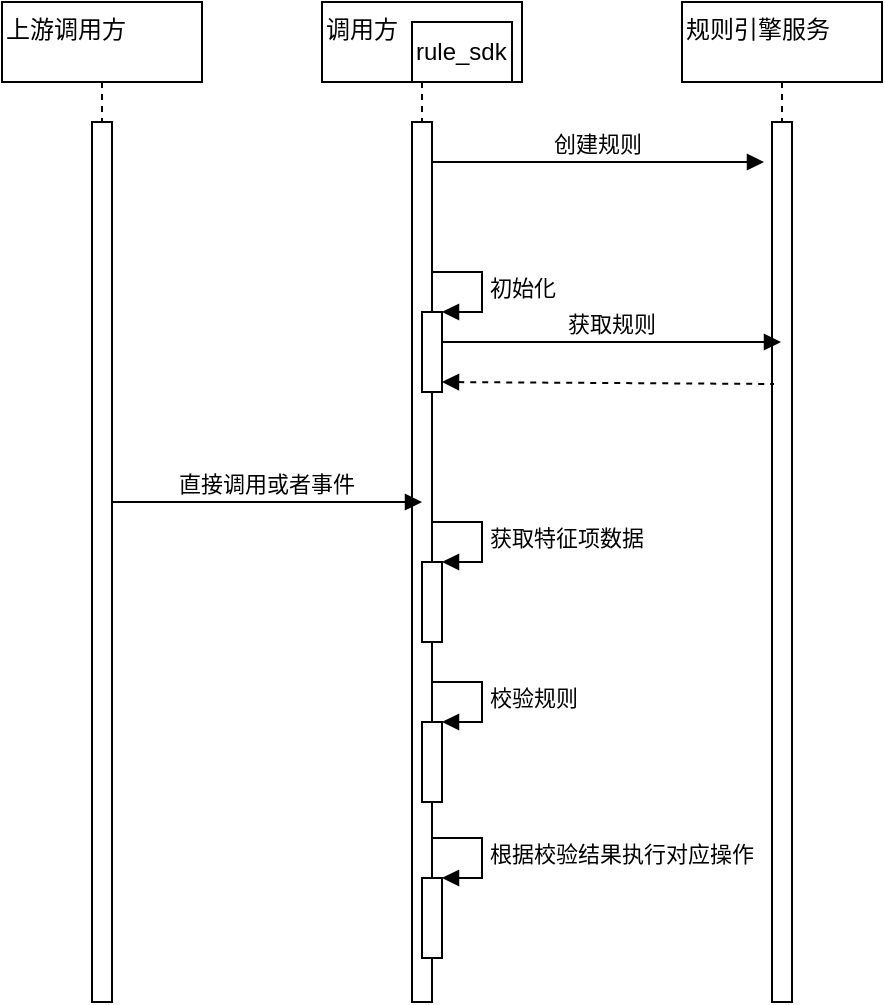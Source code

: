 <mxfile version="14.7.3" type="github">
  <diagram id="kgpKYQtTHZ0yAKxKKP6v" name="Page-1">
    <mxGraphModel dx="2998" dy="786" grid="1" gridSize="10" guides="1" tooltips="1" connect="1" arrows="1" fold="1" page="1" pageScale="1" pageWidth="850" pageHeight="1100" math="0" shadow="0">
      <root>
        <mxCell id="0" />
        <mxCell id="1" parent="0" />
        <mxCell id="3nuBFxr9cyL0pnOWT2aG-1" value="调用方" style="shape=umlLifeline;perimeter=lifelinePerimeter;container=1;collapsible=0;recursiveResize=0;rounded=0;shadow=0;strokeWidth=1;align=left;verticalAlign=top;" parent="1" vertex="1">
          <mxGeometry x="-1410" y="140" width="100" height="500" as="geometry" />
        </mxCell>
        <mxCell id="3nuBFxr9cyL0pnOWT2aG-2" value="" style="points=[];perimeter=orthogonalPerimeter;rounded=0;shadow=0;strokeWidth=1;" parent="3nuBFxr9cyL0pnOWT2aG-1" vertex="1">
          <mxGeometry x="45" y="60" width="10" height="440" as="geometry" />
        </mxCell>
        <mxCell id="gB40epGpD8_g3JiQJvZ8-1" value="rule_sdk" style="rounded=0;whiteSpace=wrap;html=1;align=left;" parent="3nuBFxr9cyL0pnOWT2aG-1" vertex="1">
          <mxGeometry x="45" y="10" width="50" height="30" as="geometry" />
        </mxCell>
        <mxCell id="gB40epGpD8_g3JiQJvZ8-14" value="初始化" style="edgeStyle=orthogonalEdgeStyle;html=1;align=left;spacingLeft=2;endArrow=block;rounded=0;entryX=1;entryY=0;" parent="3nuBFxr9cyL0pnOWT2aG-1" target="gB40epGpD8_g3JiQJvZ8-13" edge="1">
          <mxGeometry relative="1" as="geometry">
            <mxPoint x="55" y="135" as="sourcePoint" />
            <Array as="points">
              <mxPoint x="80" y="135" />
            </Array>
          </mxGeometry>
        </mxCell>
        <mxCell id="gB40epGpD8_g3JiQJvZ8-13" value="" style="html=1;points=[];perimeter=orthogonalPerimeter;align=left;" parent="3nuBFxr9cyL0pnOWT2aG-1" vertex="1">
          <mxGeometry x="50" y="155" width="10" height="40" as="geometry" />
        </mxCell>
        <mxCell id="gB40epGpD8_g3JiQJvZ8-27" value="" style="html=1;points=[];perimeter=orthogonalPerimeter;align=left;" parent="3nuBFxr9cyL0pnOWT2aG-1" vertex="1">
          <mxGeometry x="50" y="280" width="10" height="40" as="geometry" />
        </mxCell>
        <mxCell id="gB40epGpD8_g3JiQJvZ8-28" value="获取特征项数据" style="edgeStyle=orthogonalEdgeStyle;html=1;align=left;spacingLeft=2;endArrow=block;rounded=0;entryX=1;entryY=0;" parent="3nuBFxr9cyL0pnOWT2aG-1" target="gB40epGpD8_g3JiQJvZ8-27" edge="1">
          <mxGeometry relative="1" as="geometry">
            <mxPoint x="55" y="260" as="sourcePoint" />
            <Array as="points">
              <mxPoint x="80" y="260" />
            </Array>
          </mxGeometry>
        </mxCell>
        <mxCell id="gB40epGpD8_g3JiQJvZ8-32" value="" style="html=1;points=[];perimeter=orthogonalPerimeter;align=left;" parent="3nuBFxr9cyL0pnOWT2aG-1" vertex="1">
          <mxGeometry x="50" y="360" width="10" height="40" as="geometry" />
        </mxCell>
        <mxCell id="gB40epGpD8_g3JiQJvZ8-33" value="校验规则" style="edgeStyle=orthogonalEdgeStyle;html=1;align=left;spacingLeft=2;endArrow=block;rounded=0;entryX=1;entryY=0;" parent="3nuBFxr9cyL0pnOWT2aG-1" target="gB40epGpD8_g3JiQJvZ8-32" edge="1">
          <mxGeometry relative="1" as="geometry">
            <mxPoint x="55" y="340" as="sourcePoint" />
            <Array as="points">
              <mxPoint x="80" y="340" />
            </Array>
          </mxGeometry>
        </mxCell>
        <mxCell id="gB40epGpD8_g3JiQJvZ8-34" value="" style="html=1;points=[];perimeter=orthogonalPerimeter;align=left;" parent="3nuBFxr9cyL0pnOWT2aG-1" vertex="1">
          <mxGeometry x="50" y="438" width="10" height="40" as="geometry" />
        </mxCell>
        <mxCell id="gB40epGpD8_g3JiQJvZ8-35" value="根据校验结果执行对应操作" style="edgeStyle=orthogonalEdgeStyle;html=1;align=left;spacingLeft=2;endArrow=block;rounded=0;entryX=1;entryY=0;" parent="3nuBFxr9cyL0pnOWT2aG-1" target="gB40epGpD8_g3JiQJvZ8-34" edge="1">
          <mxGeometry relative="1" as="geometry">
            <mxPoint x="55" y="418" as="sourcePoint" />
            <Array as="points">
              <mxPoint x="80" y="418" />
            </Array>
          </mxGeometry>
        </mxCell>
        <mxCell id="3nuBFxr9cyL0pnOWT2aG-5" value="规则引擎服务" style="shape=umlLifeline;perimeter=lifelinePerimeter;container=1;collapsible=0;recursiveResize=0;rounded=0;shadow=0;strokeWidth=1;align=left;verticalAlign=top;" parent="1" vertex="1">
          <mxGeometry x="-1230" y="140" width="100" height="500" as="geometry" />
        </mxCell>
        <mxCell id="3nuBFxr9cyL0pnOWT2aG-6" value="" style="points=[];perimeter=orthogonalPerimeter;rounded=0;shadow=0;strokeWidth=1;" parent="3nuBFxr9cyL0pnOWT2aG-5" vertex="1">
          <mxGeometry x="45" y="60" width="10" height="440" as="geometry" />
        </mxCell>
        <mxCell id="3nuBFxr9cyL0pnOWT2aG-8" value="创建规则" style="verticalAlign=bottom;endArrow=block;shadow=0;strokeWidth=1;" parent="1" source="3nuBFxr9cyL0pnOWT2aG-2" edge="1">
          <mxGeometry relative="1" as="geometry">
            <mxPoint x="-1255" y="220" as="sourcePoint" />
            <mxPoint x="-1189" y="220" as="targetPoint" />
          </mxGeometry>
        </mxCell>
        <mxCell id="gB40epGpD8_g3JiQJvZ8-15" value="获取规则" style="verticalAlign=bottom;endArrow=block;shadow=0;strokeWidth=1;" parent="1" target="3nuBFxr9cyL0pnOWT2aG-5" edge="1">
          <mxGeometry relative="1" as="geometry">
            <mxPoint x="-1350" y="310.0" as="sourcePoint" />
            <mxPoint x="-1190" y="310" as="targetPoint" />
          </mxGeometry>
        </mxCell>
        <mxCell id="gB40epGpD8_g3JiQJvZ8-19" value="上游调用方" style="shape=umlLifeline;perimeter=lifelinePerimeter;container=1;collapsible=0;recursiveResize=0;rounded=0;shadow=0;strokeWidth=1;align=left;verticalAlign=top;" parent="1" vertex="1">
          <mxGeometry x="-1570" y="140" width="100" height="500" as="geometry" />
        </mxCell>
        <mxCell id="gB40epGpD8_g3JiQJvZ8-23" value="" style="points=[];perimeter=orthogonalPerimeter;rounded=0;shadow=0;strokeWidth=1;" parent="gB40epGpD8_g3JiQJvZ8-19" vertex="1">
          <mxGeometry x="45" y="60" width="10" height="440" as="geometry" />
        </mxCell>
        <mxCell id="gB40epGpD8_g3JiQJvZ8-26" value="直接调用或者事件" style="verticalAlign=bottom;endArrow=block;shadow=0;strokeWidth=1;" parent="1" edge="1">
          <mxGeometry relative="1" as="geometry">
            <mxPoint x="-1515" y="390" as="sourcePoint" />
            <mxPoint x="-1360" y="390" as="targetPoint" />
          </mxGeometry>
        </mxCell>
        <mxCell id="gB40epGpD8_g3JiQJvZ8-36" value="" style="verticalAlign=bottom;endArrow=none;shadow=0;strokeWidth=1;dashed=1;startArrow=block;startFill=1;endFill=0;entryX=0.1;entryY=0.525;entryDx=0;entryDy=0;entryPerimeter=0;" parent="1" edge="1">
          <mxGeometry relative="1" as="geometry">
            <mxPoint x="-1350" y="330.0" as="sourcePoint" />
            <mxPoint x="-1184" y="331" as="targetPoint" />
          </mxGeometry>
        </mxCell>
      </root>
    </mxGraphModel>
  </diagram>
</mxfile>

